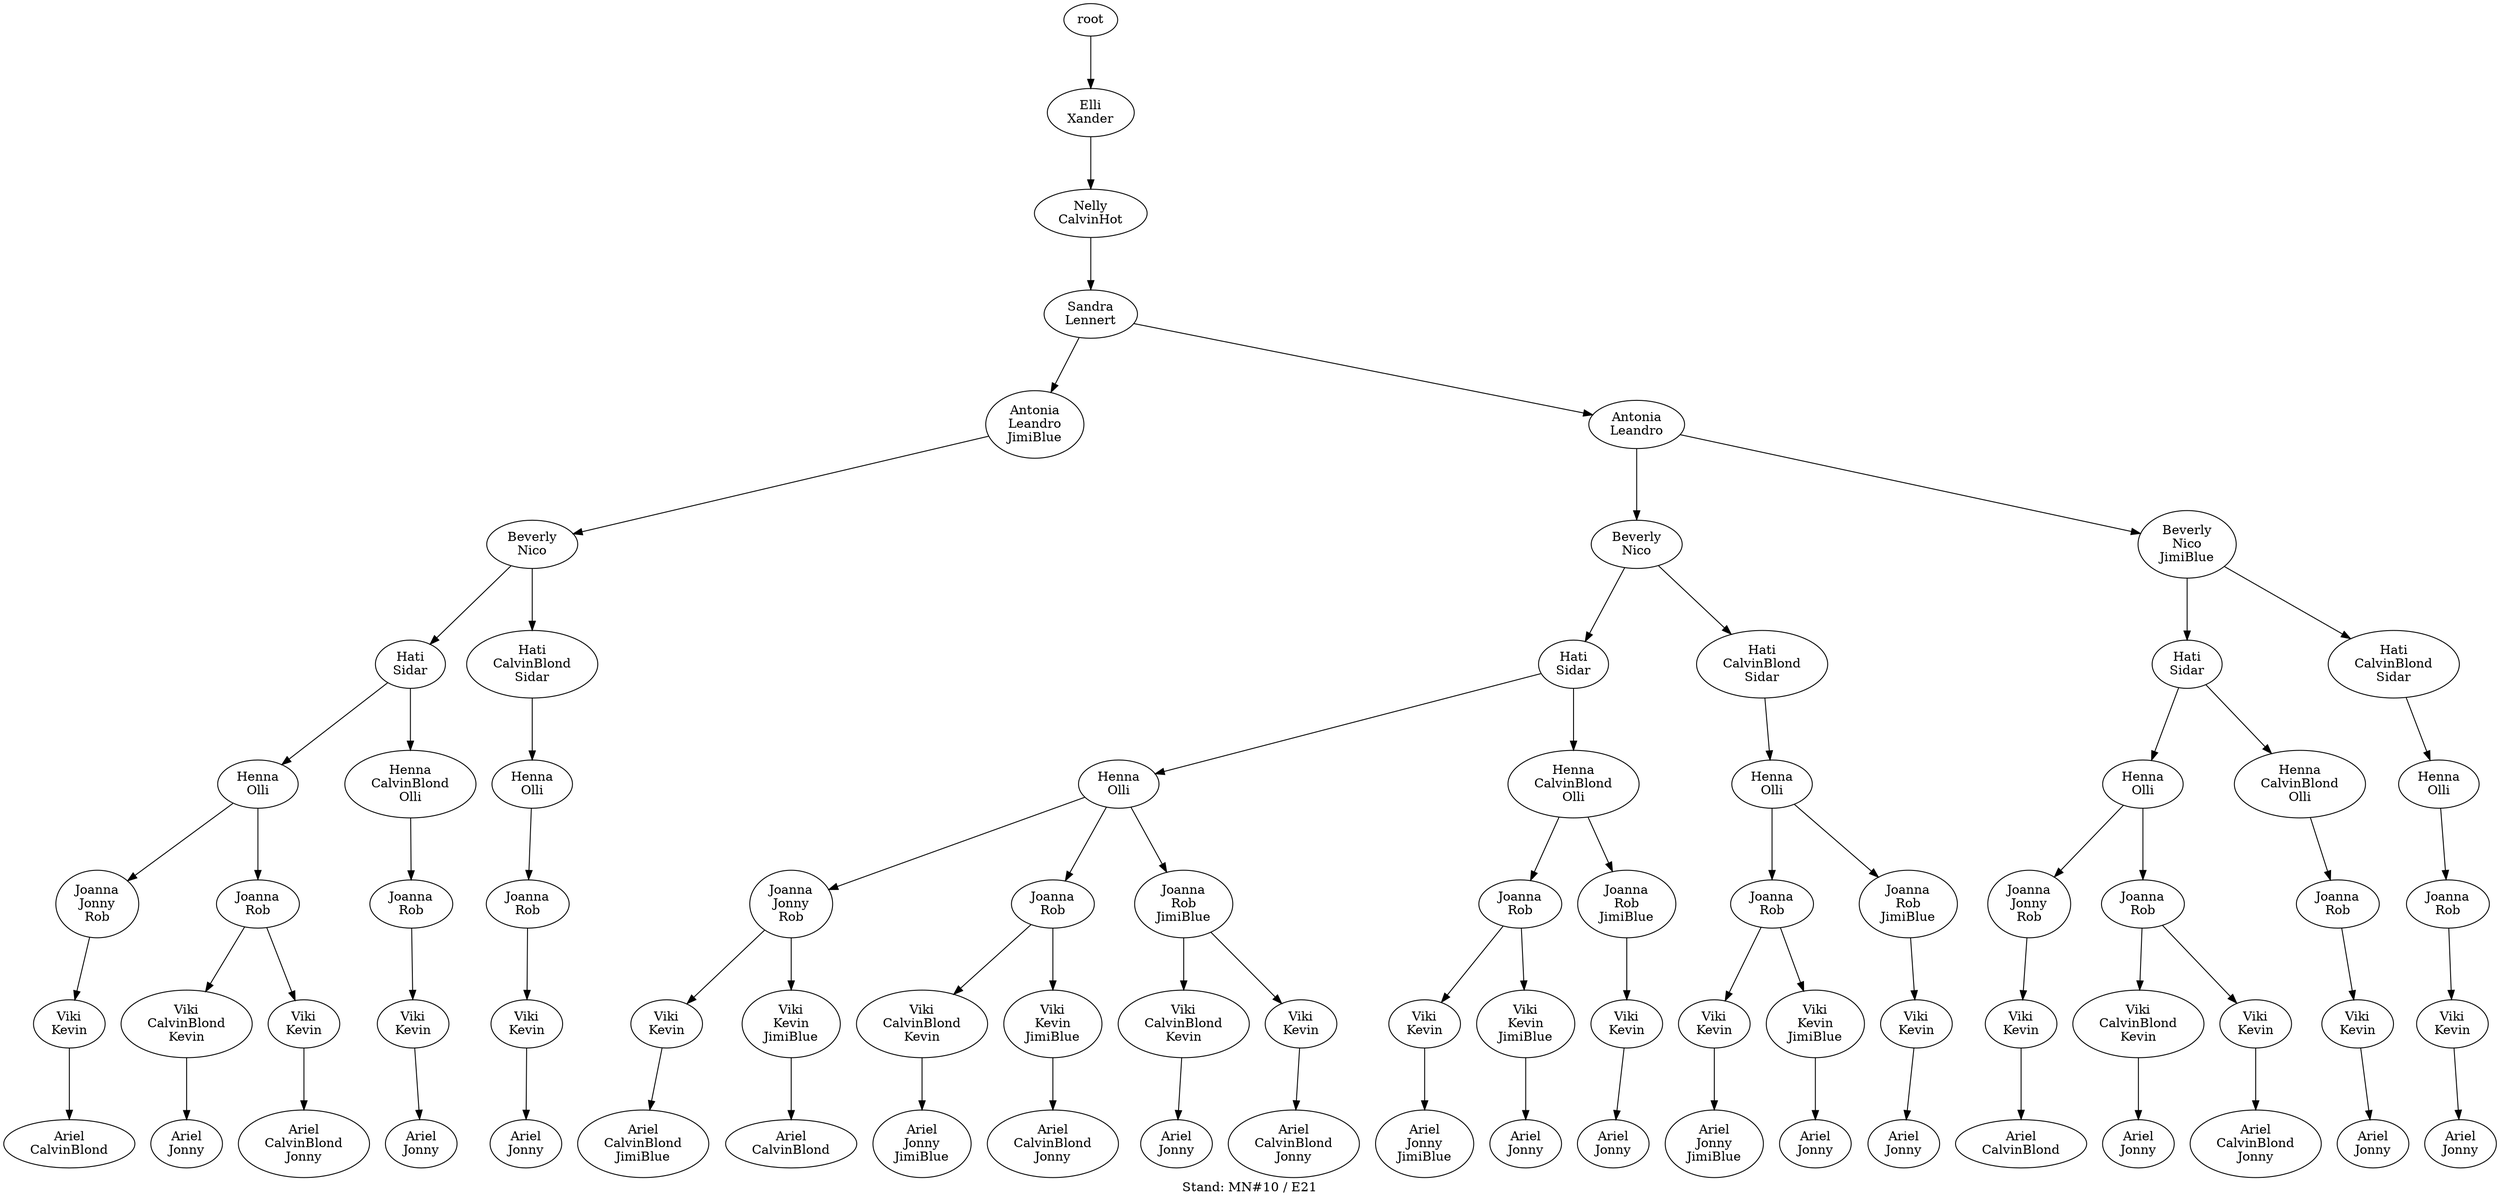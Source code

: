 digraph D { labelloc="b"; label="Stand: MN#10 / E21"; ranksep=0.8;
"root/9"[label="Elli\nXander"]
"root" -> "root/9";
"root/9/1"[label="Nelly\nCalvinHot"]
"root/9" -> "root/9/1";
"root/9/1/4"[label="Sandra\nLennert"]
"root/9/1" -> "root/9/1/4";
"root/9/1/4/10,11"[label="Antonia\nLeandro\nJimiBlue"]
"root/9/1/4" -> "root/9/1/4/10,11";
"root/9/1/4/10,11/5"[label="Beverly\nNico"]
"root/9/1/4/10,11" -> "root/9/1/4/10,11/5";
"root/9/1/4/10,11/5/8"[label="Hati\nSidar"]
"root/9/1/4/10,11/5" -> "root/9/1/4/10,11/5/8";
"root/9/1/4/10,11/5/8/6"[label="Henna\nOlli"]
"root/9/1/4/10,11/5/8" -> "root/9/1/4/10,11/5/8/6";
"root/9/1/4/10,11/5/8/6/2,7"[label="Joanna\nJonny\nRob"]
"root/9/1/4/10,11/5/8/6" -> "root/9/1/4/10,11/5/8/6/2,7";
"root/9/1/4/10,11/5/8/6/2,7/3"[label="Viki\nKevin"]
"root/9/1/4/10,11/5/8/6/2,7" -> "root/9/1/4/10,11/5/8/6/2,7/3";
"root/9/1/4/10,11/5/8/6/2,7/3/0"[label="Ariel\nCalvinBlond"]
"root/9/1/4/10,11/5/8/6/2,7/3" -> "root/9/1/4/10,11/5/8/6/2,7/3/0";
"root/9/1/4/10"[label="Antonia\nLeandro"]
"root/9/1/4" -> "root/9/1/4/10";
"root/9/1/4/10/5"[label="Beverly\nNico"]
"root/9/1/4/10" -> "root/9/1/4/10/5";
"root/9/1/4/10/5/8"[label="Hati\nSidar"]
"root/9/1/4/10/5" -> "root/9/1/4/10/5/8";
"root/9/1/4/10/5/8/6"[label="Henna\nOlli"]
"root/9/1/4/10/5/8" -> "root/9/1/4/10/5/8/6";
"root/9/1/4/10/5/8/6/2,7"[label="Joanna\nJonny\nRob"]
"root/9/1/4/10/5/8/6" -> "root/9/1/4/10/5/8/6/2,7";
"root/9/1/4/10/5/8/6/2,7/3"[label="Viki\nKevin"]
"root/9/1/4/10/5/8/6/2,7" -> "root/9/1/4/10/5/8/6/2,7/3";
"root/9/1/4/10/5/8/6/2,7/3/0,11"[label="Ariel\nCalvinBlond\nJimiBlue"]
"root/9/1/4/10/5/8/6/2,7/3" -> "root/9/1/4/10/5/8/6/2,7/3/0,11";
"root/9/1/4/10/5,11"[label="Beverly\nNico\nJimiBlue"]
"root/9/1/4/10" -> "root/9/1/4/10/5,11";
"root/9/1/4/10/5,11/8"[label="Hati\nSidar"]
"root/9/1/4/10/5,11" -> "root/9/1/4/10/5,11/8";
"root/9/1/4/10/5,11/8/6"[label="Henna\nOlli"]
"root/9/1/4/10/5,11/8" -> "root/9/1/4/10/5,11/8/6";
"root/9/1/4/10/5,11/8/6/2,7"[label="Joanna\nJonny\nRob"]
"root/9/1/4/10/5,11/8/6" -> "root/9/1/4/10/5,11/8/6/2,7";
"root/9/1/4/10/5,11/8/6/2,7/3"[label="Viki\nKevin"]
"root/9/1/4/10/5,11/8/6/2,7" -> "root/9/1/4/10/5,11/8/6/2,7/3";
"root/9/1/4/10/5,11/8/6/2,7/3/0"[label="Ariel\nCalvinBlond"]
"root/9/1/4/10/5,11/8/6/2,7/3" -> "root/9/1/4/10/5,11/8/6/2,7/3/0";
"root/9/1/4/10/5/8/6/2,7/3,11"[label="Viki\nKevin\nJimiBlue"]
"root/9/1/4/10/5/8/6/2,7" -> "root/9/1/4/10/5/8/6/2,7/3,11";
"root/9/1/4/10/5/8/6/2,7/3,11/0"[label="Ariel\nCalvinBlond"]
"root/9/1/4/10/5/8/6/2,7/3,11" -> "root/9/1/4/10/5/8/6/2,7/3,11/0";
"root/9/1/4/10,11/5/8/0,6"[label="Henna\nCalvinBlond\nOlli"]
"root/9/1/4/10,11/5/8" -> "root/9/1/4/10,11/5/8/0,6";
"root/9/1/4/10,11/5/8/0,6/7"[label="Joanna\nRob"]
"root/9/1/4/10,11/5/8/0,6" -> "root/9/1/4/10,11/5/8/0,6/7";
"root/9/1/4/10,11/5/8/0,6/7/3"[label="Viki\nKevin"]
"root/9/1/4/10,11/5/8/0,6/7" -> "root/9/1/4/10,11/5/8/0,6/7/3";
"root/9/1/4/10,11/5/8/0,6/7/3/2"[label="Ariel\nJonny"]
"root/9/1/4/10,11/5/8/0,6/7/3" -> "root/9/1/4/10,11/5/8/0,6/7/3/2";
"root/9/1/4/10/5/8/0,6"[label="Henna\nCalvinBlond\nOlli"]
"root/9/1/4/10/5/8" -> "root/9/1/4/10/5/8/0,6";
"root/9/1/4/10/5/8/0,6/7"[label="Joanna\nRob"]
"root/9/1/4/10/5/8/0,6" -> "root/9/1/4/10/5/8/0,6/7";
"root/9/1/4/10/5/8/0,6/7/3"[label="Viki\nKevin"]
"root/9/1/4/10/5/8/0,6/7" -> "root/9/1/4/10/5/8/0,6/7/3";
"root/9/1/4/10/5/8/0,6/7/3/2,11"[label="Ariel\nJonny\nJimiBlue"]
"root/9/1/4/10/5/8/0,6/7/3" -> "root/9/1/4/10/5/8/0,6/7/3/2,11";
"root/9/1/4/10/5,11/8/0,6"[label="Henna\nCalvinBlond\nOlli"]
"root/9/1/4/10/5,11/8" -> "root/9/1/4/10/5,11/8/0,6";
"root/9/1/4/10/5,11/8/0,6/7"[label="Joanna\nRob"]
"root/9/1/4/10/5,11/8/0,6" -> "root/9/1/4/10/5,11/8/0,6/7";
"root/9/1/4/10/5,11/8/0,6/7/3"[label="Viki\nKevin"]
"root/9/1/4/10/5,11/8/0,6/7" -> "root/9/1/4/10/5,11/8/0,6/7/3";
"root/9/1/4/10/5,11/8/0,6/7/3/2"[label="Ariel\nJonny"]
"root/9/1/4/10/5,11/8/0,6/7/3" -> "root/9/1/4/10/5,11/8/0,6/7/3/2";
"root/9/1/4/10/5/8/0,6/7,11"[label="Joanna\nRob\nJimiBlue"]
"root/9/1/4/10/5/8/0,6" -> "root/9/1/4/10/5/8/0,6/7,11";
"root/9/1/4/10/5/8/0,6/7,11/3"[label="Viki\nKevin"]
"root/9/1/4/10/5/8/0,6/7,11" -> "root/9/1/4/10/5/8/0,6/7,11/3";
"root/9/1/4/10/5/8/0,6/7,11/3/2"[label="Ariel\nJonny"]
"root/9/1/4/10/5/8/0,6/7,11/3" -> "root/9/1/4/10/5/8/0,6/7,11/3/2";
"root/9/1/4/10/5/8/0,6/7/3,11"[label="Viki\nKevin\nJimiBlue"]
"root/9/1/4/10/5/8/0,6/7" -> "root/9/1/4/10/5/8/0,6/7/3,11";
"root/9/1/4/10/5/8/0,6/7/3,11/2"[label="Ariel\nJonny"]
"root/9/1/4/10/5/8/0,6/7/3,11" -> "root/9/1/4/10/5/8/0,6/7/3,11/2";
"root/9/1/4/10,11/5/8/6/7"[label="Joanna\nRob"]
"root/9/1/4/10,11/5/8/6" -> "root/9/1/4/10,11/5/8/6/7";
"root/9/1/4/10,11/5/8/6/7/0,3"[label="Viki\nCalvinBlond\nKevin"]
"root/9/1/4/10,11/5/8/6/7" -> "root/9/1/4/10,11/5/8/6/7/0,3";
"root/9/1/4/10,11/5/8/6/7/0,3/2"[label="Ariel\nJonny"]
"root/9/1/4/10,11/5/8/6/7/0,3" -> "root/9/1/4/10,11/5/8/6/7/0,3/2";
"root/9/1/4/10/5/8/6/7"[label="Joanna\nRob"]
"root/9/1/4/10/5/8/6" -> "root/9/1/4/10/5/8/6/7";
"root/9/1/4/10/5/8/6/7/0,3"[label="Viki\nCalvinBlond\nKevin"]
"root/9/1/4/10/5/8/6/7" -> "root/9/1/4/10/5/8/6/7/0,3";
"root/9/1/4/10/5/8/6/7/0,3/2,11"[label="Ariel\nJonny\nJimiBlue"]
"root/9/1/4/10/5/8/6/7/0,3" -> "root/9/1/4/10/5/8/6/7/0,3/2,11";
"root/9/1/4/10/5,11/8/6/7"[label="Joanna\nRob"]
"root/9/1/4/10/5,11/8/6" -> "root/9/1/4/10/5,11/8/6/7";
"root/9/1/4/10/5,11/8/6/7/0,3"[label="Viki\nCalvinBlond\nKevin"]
"root/9/1/4/10/5,11/8/6/7" -> "root/9/1/4/10/5,11/8/6/7/0,3";
"root/9/1/4/10/5,11/8/6/7/0,3/2"[label="Ariel\nJonny"]
"root/9/1/4/10/5,11/8/6/7/0,3" -> "root/9/1/4/10/5,11/8/6/7/0,3/2";
"root/9/1/4/10/5/8/6/7,11"[label="Joanna\nRob\nJimiBlue"]
"root/9/1/4/10/5/8/6" -> "root/9/1/4/10/5/8/6/7,11";
"root/9/1/4/10/5/8/6/7,11/0,3"[label="Viki\nCalvinBlond\nKevin"]
"root/9/1/4/10/5/8/6/7,11" -> "root/9/1/4/10/5/8/6/7,11/0,3";
"root/9/1/4/10/5/8/6/7,11/0,3/2"[label="Ariel\nJonny"]
"root/9/1/4/10/5/8/6/7,11/0,3" -> "root/9/1/4/10/5/8/6/7,11/0,3/2";
"root/9/1/4/10,11/5/8/6/7/3"[label="Viki\nKevin"]
"root/9/1/4/10,11/5/8/6/7" -> "root/9/1/4/10,11/5/8/6/7/3";
"root/9/1/4/10,11/5/8/6/7/3/0,2"[label="Ariel\nCalvinBlond\nJonny"]
"root/9/1/4/10,11/5/8/6/7/3" -> "root/9/1/4/10,11/5/8/6/7/3/0,2";
"root/9/1/4/10/5,11/8/6/7/3"[label="Viki\nKevin"]
"root/9/1/4/10/5,11/8/6/7" -> "root/9/1/4/10/5,11/8/6/7/3";
"root/9/1/4/10/5,11/8/6/7/3/0,2"[label="Ariel\nCalvinBlond\nJonny"]
"root/9/1/4/10/5,11/8/6/7/3" -> "root/9/1/4/10/5,11/8/6/7/3/0,2";
"root/9/1/4/10/5/8/6/7,11/3"[label="Viki\nKevin"]
"root/9/1/4/10/5/8/6/7,11" -> "root/9/1/4/10/5/8/6/7,11/3";
"root/9/1/4/10/5/8/6/7,11/3/0,2"[label="Ariel\nCalvinBlond\nJonny"]
"root/9/1/4/10/5/8/6/7,11/3" -> "root/9/1/4/10/5/8/6/7,11/3/0,2";
"root/9/1/4/10/5/8/6/7/3,11"[label="Viki\nKevin\nJimiBlue"]
"root/9/1/4/10/5/8/6/7" -> "root/9/1/4/10/5/8/6/7/3,11";
"root/9/1/4/10/5/8/6/7/3,11/0,2"[label="Ariel\nCalvinBlond\nJonny"]
"root/9/1/4/10/5/8/6/7/3,11" -> "root/9/1/4/10/5/8/6/7/3,11/0,2";
"root/9/1/4/10,11/5/0,8"[label="Hati\nCalvinBlond\nSidar"]
"root/9/1/4/10,11/5" -> "root/9/1/4/10,11/5/0,8";
"root/9/1/4/10,11/5/0,8/6"[label="Henna\nOlli"]
"root/9/1/4/10,11/5/0,8" -> "root/9/1/4/10,11/5/0,8/6";
"root/9/1/4/10,11/5/0,8/6/7"[label="Joanna\nRob"]
"root/9/1/4/10,11/5/0,8/6" -> "root/9/1/4/10,11/5/0,8/6/7";
"root/9/1/4/10,11/5/0,8/6/7/3"[label="Viki\nKevin"]
"root/9/1/4/10,11/5/0,8/6/7" -> "root/9/1/4/10,11/5/0,8/6/7/3";
"root/9/1/4/10,11/5/0,8/6/7/3/2"[label="Ariel\nJonny"]
"root/9/1/4/10,11/5/0,8/6/7/3" -> "root/9/1/4/10,11/5/0,8/6/7/3/2";
"root/9/1/4/10/5/0,8"[label="Hati\nCalvinBlond\nSidar"]
"root/9/1/4/10/5" -> "root/9/1/4/10/5/0,8";
"root/9/1/4/10/5/0,8/6"[label="Henna\nOlli"]
"root/9/1/4/10/5/0,8" -> "root/9/1/4/10/5/0,8/6";
"root/9/1/4/10/5/0,8/6/7"[label="Joanna\nRob"]
"root/9/1/4/10/5/0,8/6" -> "root/9/1/4/10/5/0,8/6/7";
"root/9/1/4/10/5/0,8/6/7/3"[label="Viki\nKevin"]
"root/9/1/4/10/5/0,8/6/7" -> "root/9/1/4/10/5/0,8/6/7/3";
"root/9/1/4/10/5/0,8/6/7/3/2,11"[label="Ariel\nJonny\nJimiBlue"]
"root/9/1/4/10/5/0,8/6/7/3" -> "root/9/1/4/10/5/0,8/6/7/3/2,11";
"root/9/1/4/10/5,11/0,8"[label="Hati\nCalvinBlond\nSidar"]
"root/9/1/4/10/5,11" -> "root/9/1/4/10/5,11/0,8";
"root/9/1/4/10/5,11/0,8/6"[label="Henna\nOlli"]
"root/9/1/4/10/5,11/0,8" -> "root/9/1/4/10/5,11/0,8/6";
"root/9/1/4/10/5,11/0,8/6/7"[label="Joanna\nRob"]
"root/9/1/4/10/5,11/0,8/6" -> "root/9/1/4/10/5,11/0,8/6/7";
"root/9/1/4/10/5,11/0,8/6/7/3"[label="Viki\nKevin"]
"root/9/1/4/10/5,11/0,8/6/7" -> "root/9/1/4/10/5,11/0,8/6/7/3";
"root/9/1/4/10/5,11/0,8/6/7/3/2"[label="Ariel\nJonny"]
"root/9/1/4/10/5,11/0,8/6/7/3" -> "root/9/1/4/10/5,11/0,8/6/7/3/2";
"root/9/1/4/10/5/0,8/6/7,11"[label="Joanna\nRob\nJimiBlue"]
"root/9/1/4/10/5/0,8/6" -> "root/9/1/4/10/5/0,8/6/7,11";
"root/9/1/4/10/5/0,8/6/7,11/3"[label="Viki\nKevin"]
"root/9/1/4/10/5/0,8/6/7,11" -> "root/9/1/4/10/5/0,8/6/7,11/3";
"root/9/1/4/10/5/0,8/6/7,11/3/2"[label="Ariel\nJonny"]
"root/9/1/4/10/5/0,8/6/7,11/3" -> "root/9/1/4/10/5/0,8/6/7,11/3/2";
"root/9/1/4/10/5/0,8/6/7/3,11"[label="Viki\nKevin\nJimiBlue"]
"root/9/1/4/10/5/0,8/6/7" -> "root/9/1/4/10/5/0,8/6/7/3,11";
"root/9/1/4/10/5/0,8/6/7/3,11/2"[label="Ariel\nJonny"]
"root/9/1/4/10/5/0,8/6/7/3,11" -> "root/9/1/4/10/5/0,8/6/7/3,11/2";
}
